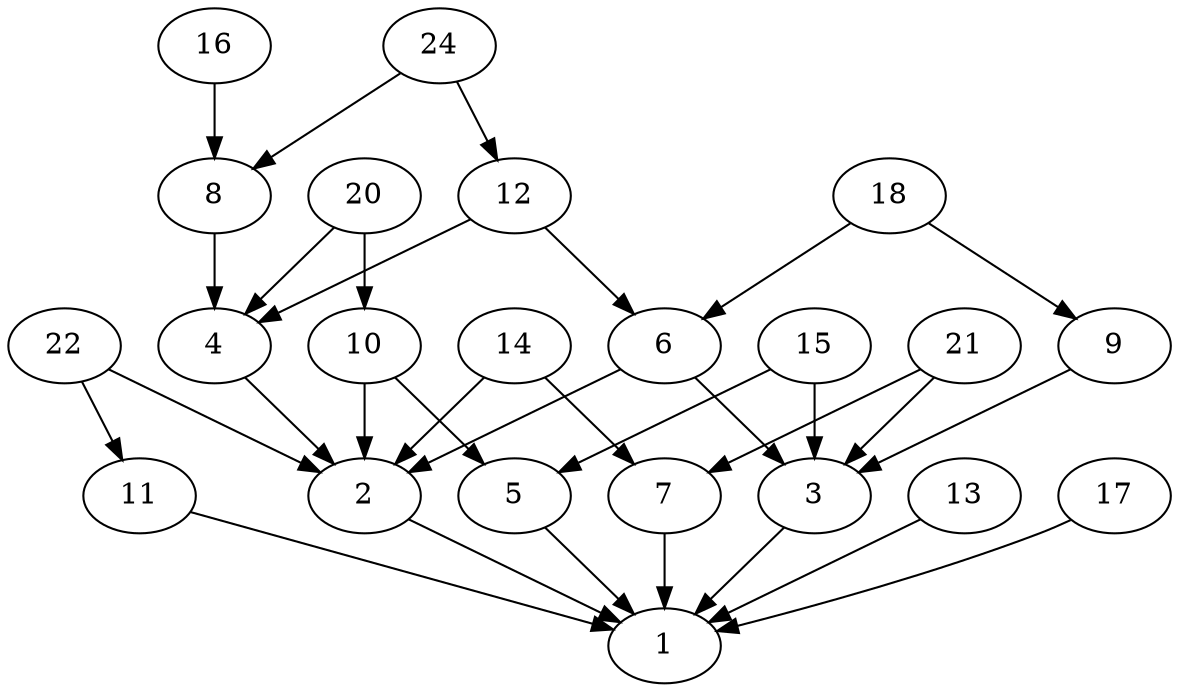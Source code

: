 digraph G {
    shape=box
    2->1;
    3->1;
    4->2;
    5->1;
    6->3, 2
    7->1
    8->4
    9->3
    10->2, 5
    11->1
    12->6, 4
    13->1
    14->7,2
    15->5, 3
    16->8
    17->1
    18->9, 6
    20->10, 4
    21->3, 7
    22->11, 2
    24->12, 8
}